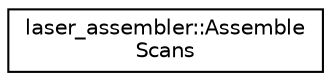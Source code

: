 digraph "Graphical Class Hierarchy"
{
  edge [fontname="Helvetica",fontsize="10",labelfontname="Helvetica",labelfontsize="10"];
  node [fontname="Helvetica",fontsize="10",shape=record];
  rankdir="LR";
  Node1 [label="laser_assembler::Assemble\lScans",height=0.2,width=0.4,color="black", fillcolor="white", style="filled",URL="$classlaser__assembler_1_1_assemble_scans.html"];
}
